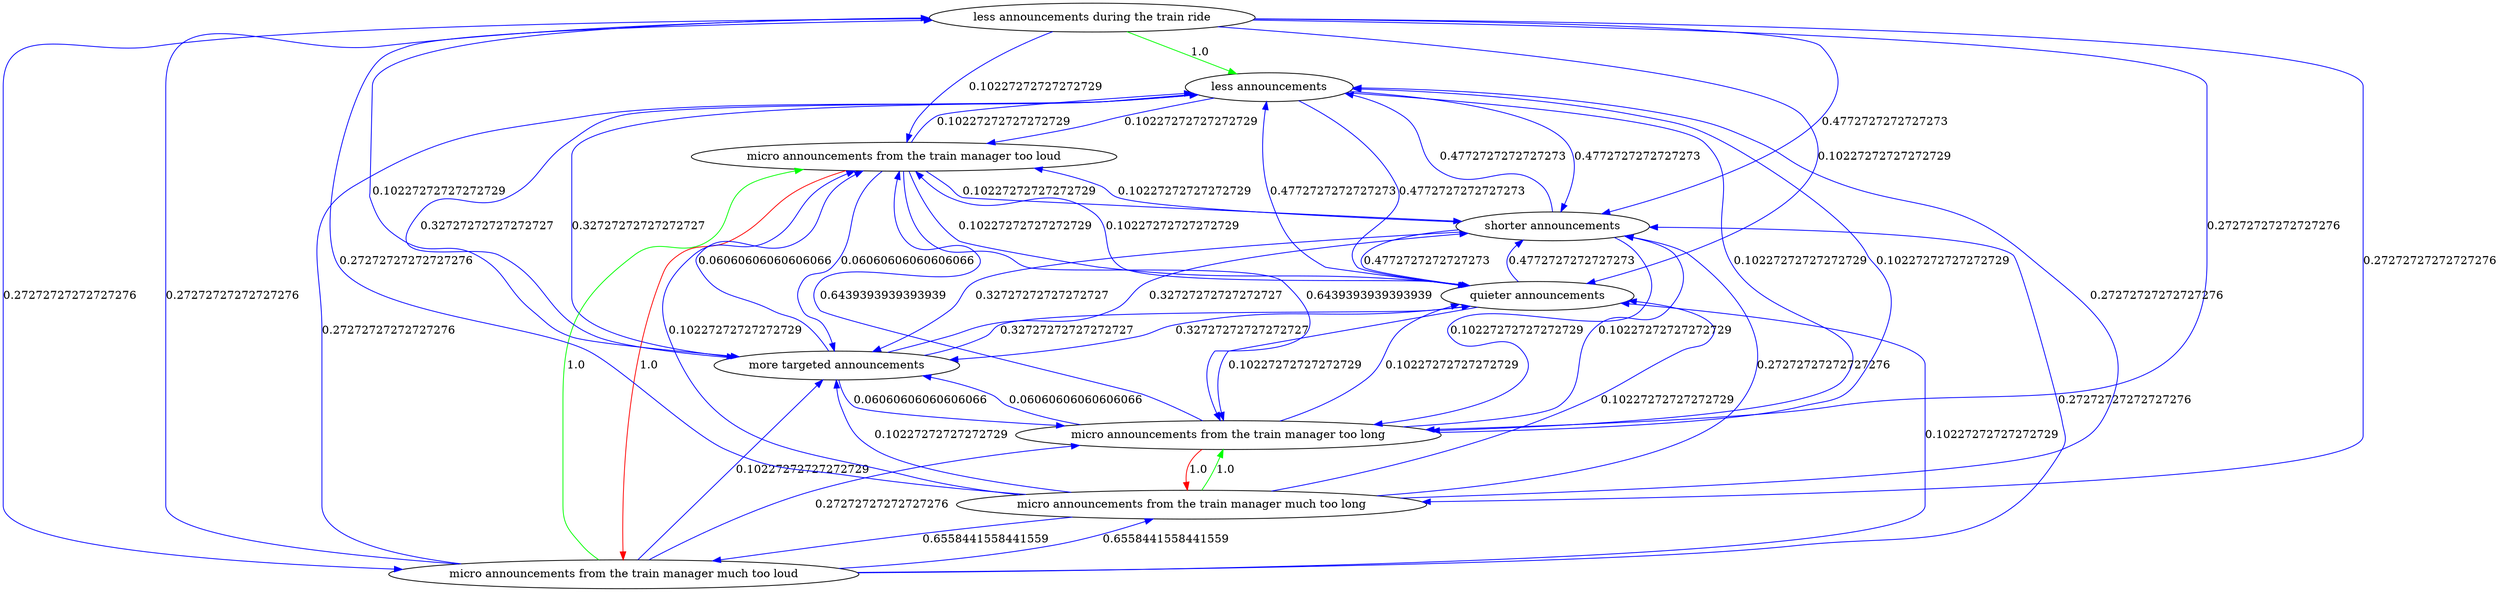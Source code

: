 digraph rawGraph {
"less announcements during the train ride";"less announcements";"micro announcements from the train manager much too loud";"micro announcements from the train manager too loud";"micro announcements from the train manager much too long";"micro announcements from the train manager too long";"more targeted announcements";"quieter announcements";"shorter announcements";"less announcements during the train ride" -> "less announcements" [label=1.0] [color=green]
"micro announcements from the train manager much too loud" -> "micro announcements from the train manager too loud" [label=1.0] [color=green]
"micro announcements from the train manager too loud" -> "micro announcements from the train manager much too loud" [label=1.0] [color=red]
"less announcements" -> "micro announcements from the train manager too loud" [label=0.10227272727272729] [color=blue]
"micro announcements from the train manager too loud" -> "less announcements" [label=0.10227272727272729] [color=blue]
"less announcements during the train ride" -> "micro announcements from the train manager much too loud" [label=0.27272727272727276] [color=blue]
"micro announcements from the train manager much too loud" -> "less announcements during the train ride" [label=0.27272727272727276] [color=blue]
"less announcements during the train ride" -> "micro announcements from the train manager too loud" [label=0.10227272727272729] [color=blue]
"micro announcements from the train manager much too loud" -> "less announcements" [label=0.27272727272727276] [color=blue]
"micro announcements from the train manager much too long" -> "micro announcements from the train manager too long" [label=1.0] [color=green]
"micro announcements from the train manager too long" -> "micro announcements from the train manager much too long" [label=1.0] [color=red]
"less announcements" -> "micro announcements from the train manager too long" [label=0.10227272727272729] [color=blue]
"micro announcements from the train manager too long" -> "less announcements" [label=0.10227272727272729] [color=blue]
"less announcements during the train ride" -> "micro announcements from the train manager much too long" [label=0.27272727272727276] [color=blue]
"micro announcements from the train manager much too long" -> "less announcements during the train ride" [label=0.27272727272727276] [color=blue]
"micro announcements from the train manager too loud" -> "micro announcements from the train manager too long" [label=0.6439393939393939] [color=blue]
"micro announcements from the train manager too long" -> "micro announcements from the train manager too loud" [label=0.6439393939393939] [color=blue]
"micro announcements from the train manager much too loud" -> "micro announcements from the train manager much too long" [label=0.6558441558441559] [color=blue]
"micro announcements from the train manager much too long" -> "micro announcements from the train manager much too loud" [label=0.6558441558441559] [color=blue]
"less announcements during the train ride" -> "micro announcements from the train manager too long" [label=0.27272727272727276] [color=blue]
"micro announcements from the train manager much too loud" -> "micro announcements from the train manager too long" [label=0.27272727272727276] [color=blue]
"micro announcements from the train manager much too long" -> "less announcements" [label=0.27272727272727276] [color=blue]
"micro announcements from the train manager much too long" -> "micro announcements from the train manager too loud" [label=0.10227272727272729] [color=blue]
"less announcements" -> "more targeted announcements" [label=0.32727272727272727] [color=blue]
"more targeted announcements" -> "less announcements" [label=0.32727272727272727] [color=blue]
"more targeted announcements" -> "micro announcements from the train manager too loud" [label=0.06060606060606066] [color=blue]
"micro announcements from the train manager too loud" -> "more targeted announcements" [label=0.06060606060606066] [color=blue]
"micro announcements from the train manager too long" -> "more targeted announcements" [label=0.06060606060606066] [color=blue]
"more targeted announcements" -> "micro announcements from the train manager too long" [label=0.06060606060606066] [color=blue]
"less announcements during the train ride" -> "more targeted announcements" [label=0.10227272727272729] [color=blue]
"micro announcements from the train manager much too loud" -> "more targeted announcements" [label=0.10227272727272729] [color=blue]
"micro announcements from the train manager much too long" -> "more targeted announcements" [label=0.10227272727272729] [color=blue]
"quieter announcements" -> "less announcements" [label=0.4772727272727273] [color=blue]
"less announcements" -> "quieter announcements" [label=0.4772727272727273] [color=blue]
"micro announcements from the train manager too loud" -> "quieter announcements" [label=0.10227272727272729] [color=blue]
"quieter announcements" -> "micro announcements from the train manager too loud" [label=0.10227272727272729] [color=blue]
"quieter announcements" -> "more targeted announcements" [label=0.32727272727272727] [color=blue]
"more targeted announcements" -> "quieter announcements" [label=0.32727272727272727] [color=blue]
"micro announcements from the train manager too long" -> "quieter announcements" [label=0.10227272727272729] [color=blue]
"quieter announcements" -> "micro announcements from the train manager too long" [label=0.10227272727272729] [color=blue]
"less announcements during the train ride" -> "quieter announcements" [label=0.10227272727272729] [color=blue]
"micro announcements from the train manager much too loud" -> "quieter announcements" [label=0.10227272727272729] [color=blue]
"micro announcements from the train manager much too long" -> "quieter announcements" [label=0.10227272727272729] [color=blue]
"shorter announcements" -> "less announcements" [label=0.4772727272727273] [color=blue]
"less announcements" -> "shorter announcements" [label=0.4772727272727273] [color=blue]
"shorter announcements" -> "micro announcements from the train manager too loud" [label=0.10227272727272729] [color=blue]
"micro announcements from the train manager too loud" -> "shorter announcements" [label=0.10227272727272729] [color=blue]
"more targeted announcements" -> "shorter announcements" [label=0.32727272727272727] [color=blue]
"shorter announcements" -> "more targeted announcements" [label=0.32727272727272727] [color=blue]
"shorter announcements" -> "quieter announcements" [label=0.4772727272727273] [color=blue]
"quieter announcements" -> "shorter announcements" [label=0.4772727272727273] [color=blue]
"micro announcements from the train manager too long" -> "shorter announcements" [label=0.10227272727272729] [color=blue]
"shorter announcements" -> "micro announcements from the train manager too long" [label=0.10227272727272729] [color=blue]
"less announcements during the train ride" -> "shorter announcements" [label=0.4772727272727273] [color=blue]
"micro announcements from the train manager much too loud" -> "shorter announcements" [label=0.27272727272727276] [color=blue]
"micro announcements from the train manager much too long" -> "shorter announcements" [label=0.27272727272727276] [color=blue]
}